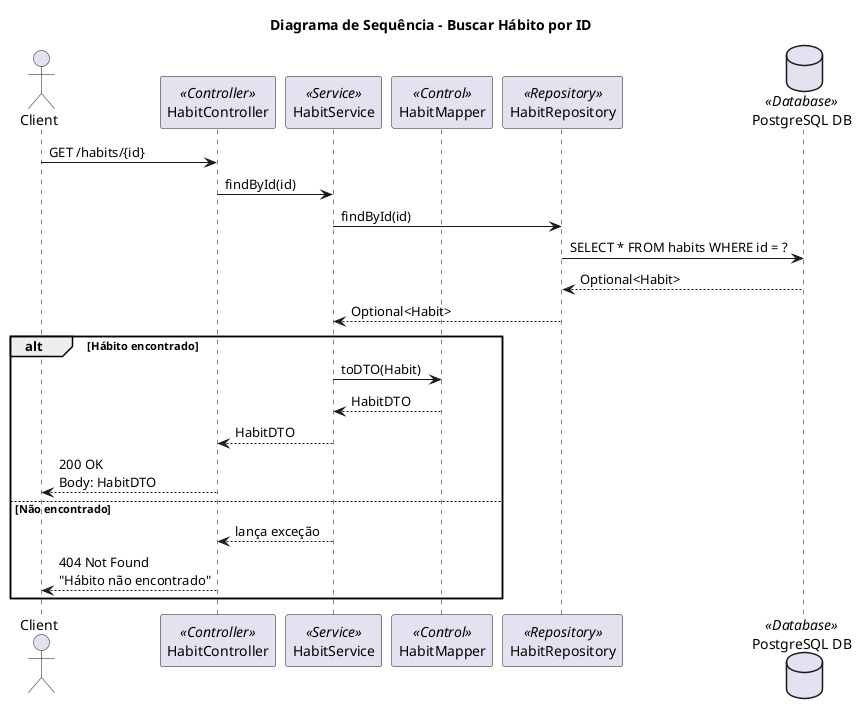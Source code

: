 @startuml
title Diagrama de Sequência - Buscar Hábito por ID

actor Client

participant "HabitController" as Controller <<Controller>>
participant "HabitService" as Service <<Service>>
participant "HabitMapper" as Mapper <<Control>>
participant "HabitRepository" as Repository <<Repository>>
database "PostgreSQL DB" as DB <<Database>>

Client -> Controller : GET /habits/{id}
Controller -> Service : findById(id)

Service -> Repository : findById(id)
Repository -> DB : SELECT * FROM habits WHERE id = ?
DB --> Repository : Optional<Habit>
Repository --> Service : Optional<Habit>

alt Hábito encontrado
  Service -> Mapper : toDTO(Habit)
  Mapper --> Service : HabitDTO

  Service --> Controller : HabitDTO
  Controller --> Client : 200 OK\nBody: HabitDTO
else Não encontrado
  Service --> Controller : lança exceção
  Controller --> Client : 404 Not Found\n"Hábito não encontrado"
end
@enduml